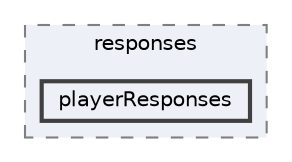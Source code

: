digraph "src/main/java/com/master1/planningpoker/dtos/responses/playerResponses"
{
 // LATEX_PDF_SIZE
  bgcolor="transparent";
  edge [fontname=Helvetica,fontsize=10,labelfontname=Helvetica,labelfontsize=10];
  node [fontname=Helvetica,fontsize=10,shape=box,height=0.2,width=0.4];
  compound=true
  subgraph clusterdir_ed13c7bf6cb615b37cbc8e9d5d31fbb6 {
    graph [ bgcolor="#edf0f7", pencolor="grey50", label="responses", fontname=Helvetica,fontsize=10 style="filled,dashed", URL="dir_ed13c7bf6cb615b37cbc8e9d5d31fbb6.html",tooltip=""]
  dir_bb43bd6e47acbcd9ce84eceb585dc397 [label="playerResponses", fillcolor="#edf0f7", color="grey25", style="filled,bold", URL="dir_bb43bd6e47acbcd9ce84eceb585dc397.html",tooltip=""];
  }
}
